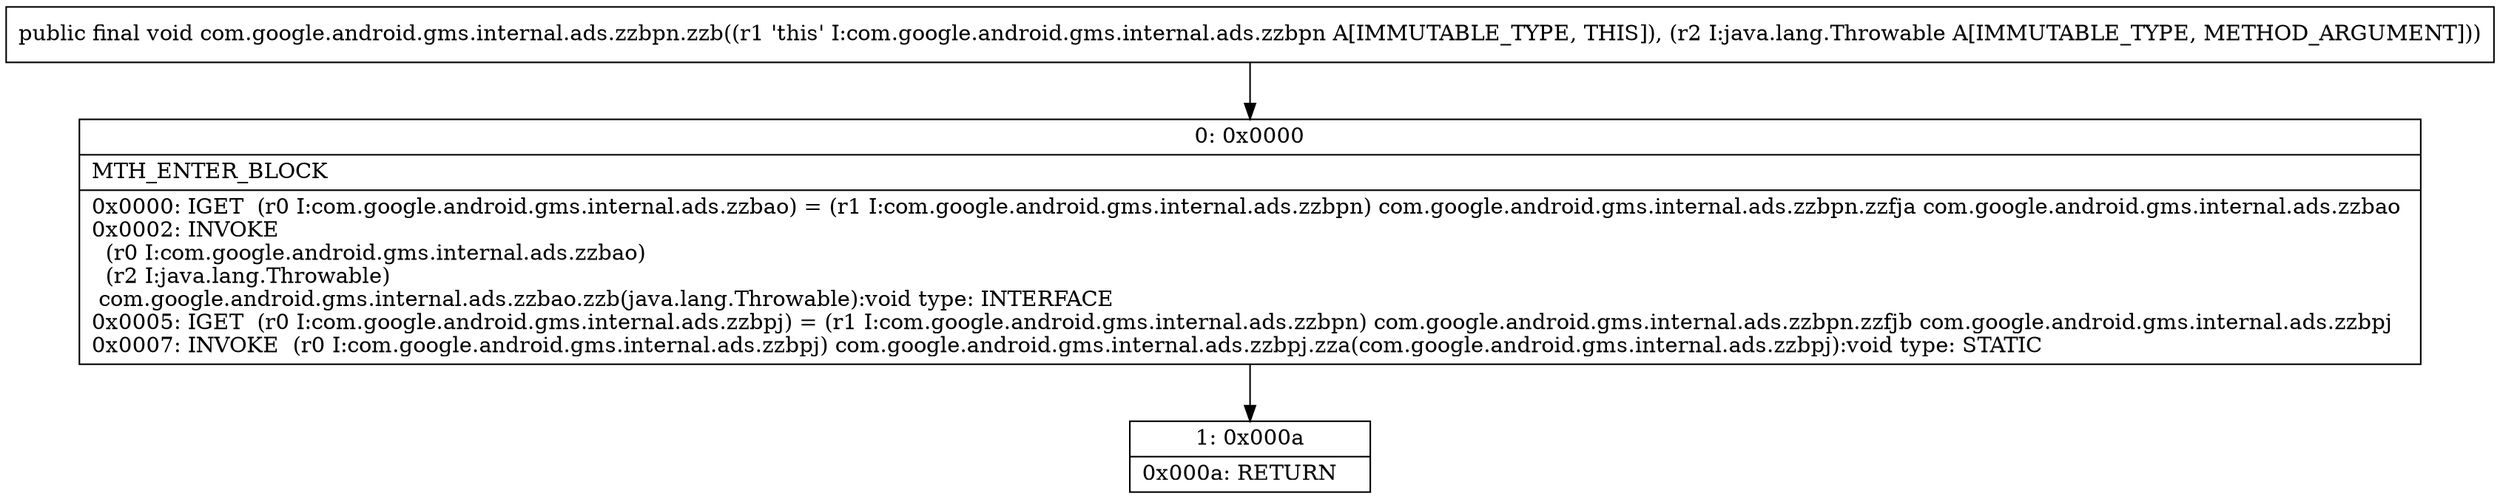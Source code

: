 digraph "CFG forcom.google.android.gms.internal.ads.zzbpn.zzb(Ljava\/lang\/Throwable;)V" {
Node_0 [shape=record,label="{0\:\ 0x0000|MTH_ENTER_BLOCK\l|0x0000: IGET  (r0 I:com.google.android.gms.internal.ads.zzbao) = (r1 I:com.google.android.gms.internal.ads.zzbpn) com.google.android.gms.internal.ads.zzbpn.zzfja com.google.android.gms.internal.ads.zzbao \l0x0002: INVOKE  \l  (r0 I:com.google.android.gms.internal.ads.zzbao)\l  (r2 I:java.lang.Throwable)\l com.google.android.gms.internal.ads.zzbao.zzb(java.lang.Throwable):void type: INTERFACE \l0x0005: IGET  (r0 I:com.google.android.gms.internal.ads.zzbpj) = (r1 I:com.google.android.gms.internal.ads.zzbpn) com.google.android.gms.internal.ads.zzbpn.zzfjb com.google.android.gms.internal.ads.zzbpj \l0x0007: INVOKE  (r0 I:com.google.android.gms.internal.ads.zzbpj) com.google.android.gms.internal.ads.zzbpj.zza(com.google.android.gms.internal.ads.zzbpj):void type: STATIC \l}"];
Node_1 [shape=record,label="{1\:\ 0x000a|0x000a: RETURN   \l}"];
MethodNode[shape=record,label="{public final void com.google.android.gms.internal.ads.zzbpn.zzb((r1 'this' I:com.google.android.gms.internal.ads.zzbpn A[IMMUTABLE_TYPE, THIS]), (r2 I:java.lang.Throwable A[IMMUTABLE_TYPE, METHOD_ARGUMENT])) }"];
MethodNode -> Node_0;
Node_0 -> Node_1;
}

